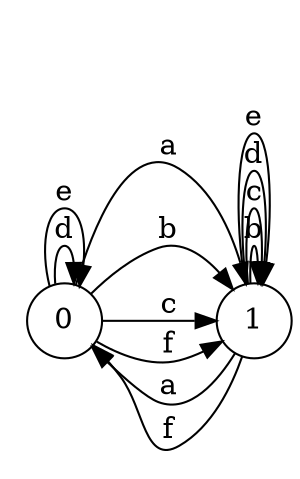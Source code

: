 digraph n2_8 {
__start0 [label="" shape="none"];

rankdir=LR;
size="8,5";

s0 [style="filled", color="black", fillcolor="white" shape="circle", label="0"];
s1 [style="filled", color="black", fillcolor="white" shape="circle", label="1"];
s0 -> s1 [label="a"];
s0 -> s1 [label="b"];
s0 -> s1 [label="c"];
s0 -> s0 [label="d"];
s0 -> s0 [label="e"];
s0 -> s1 [label="f"];
s1 -> s0 [label="a"];
s1 -> s1 [label="b"];
s1 -> s1 [label="c"];
s1 -> s1 [label="d"];
s1 -> s1 [label="e"];
s1 -> s0 [label="f"];

}